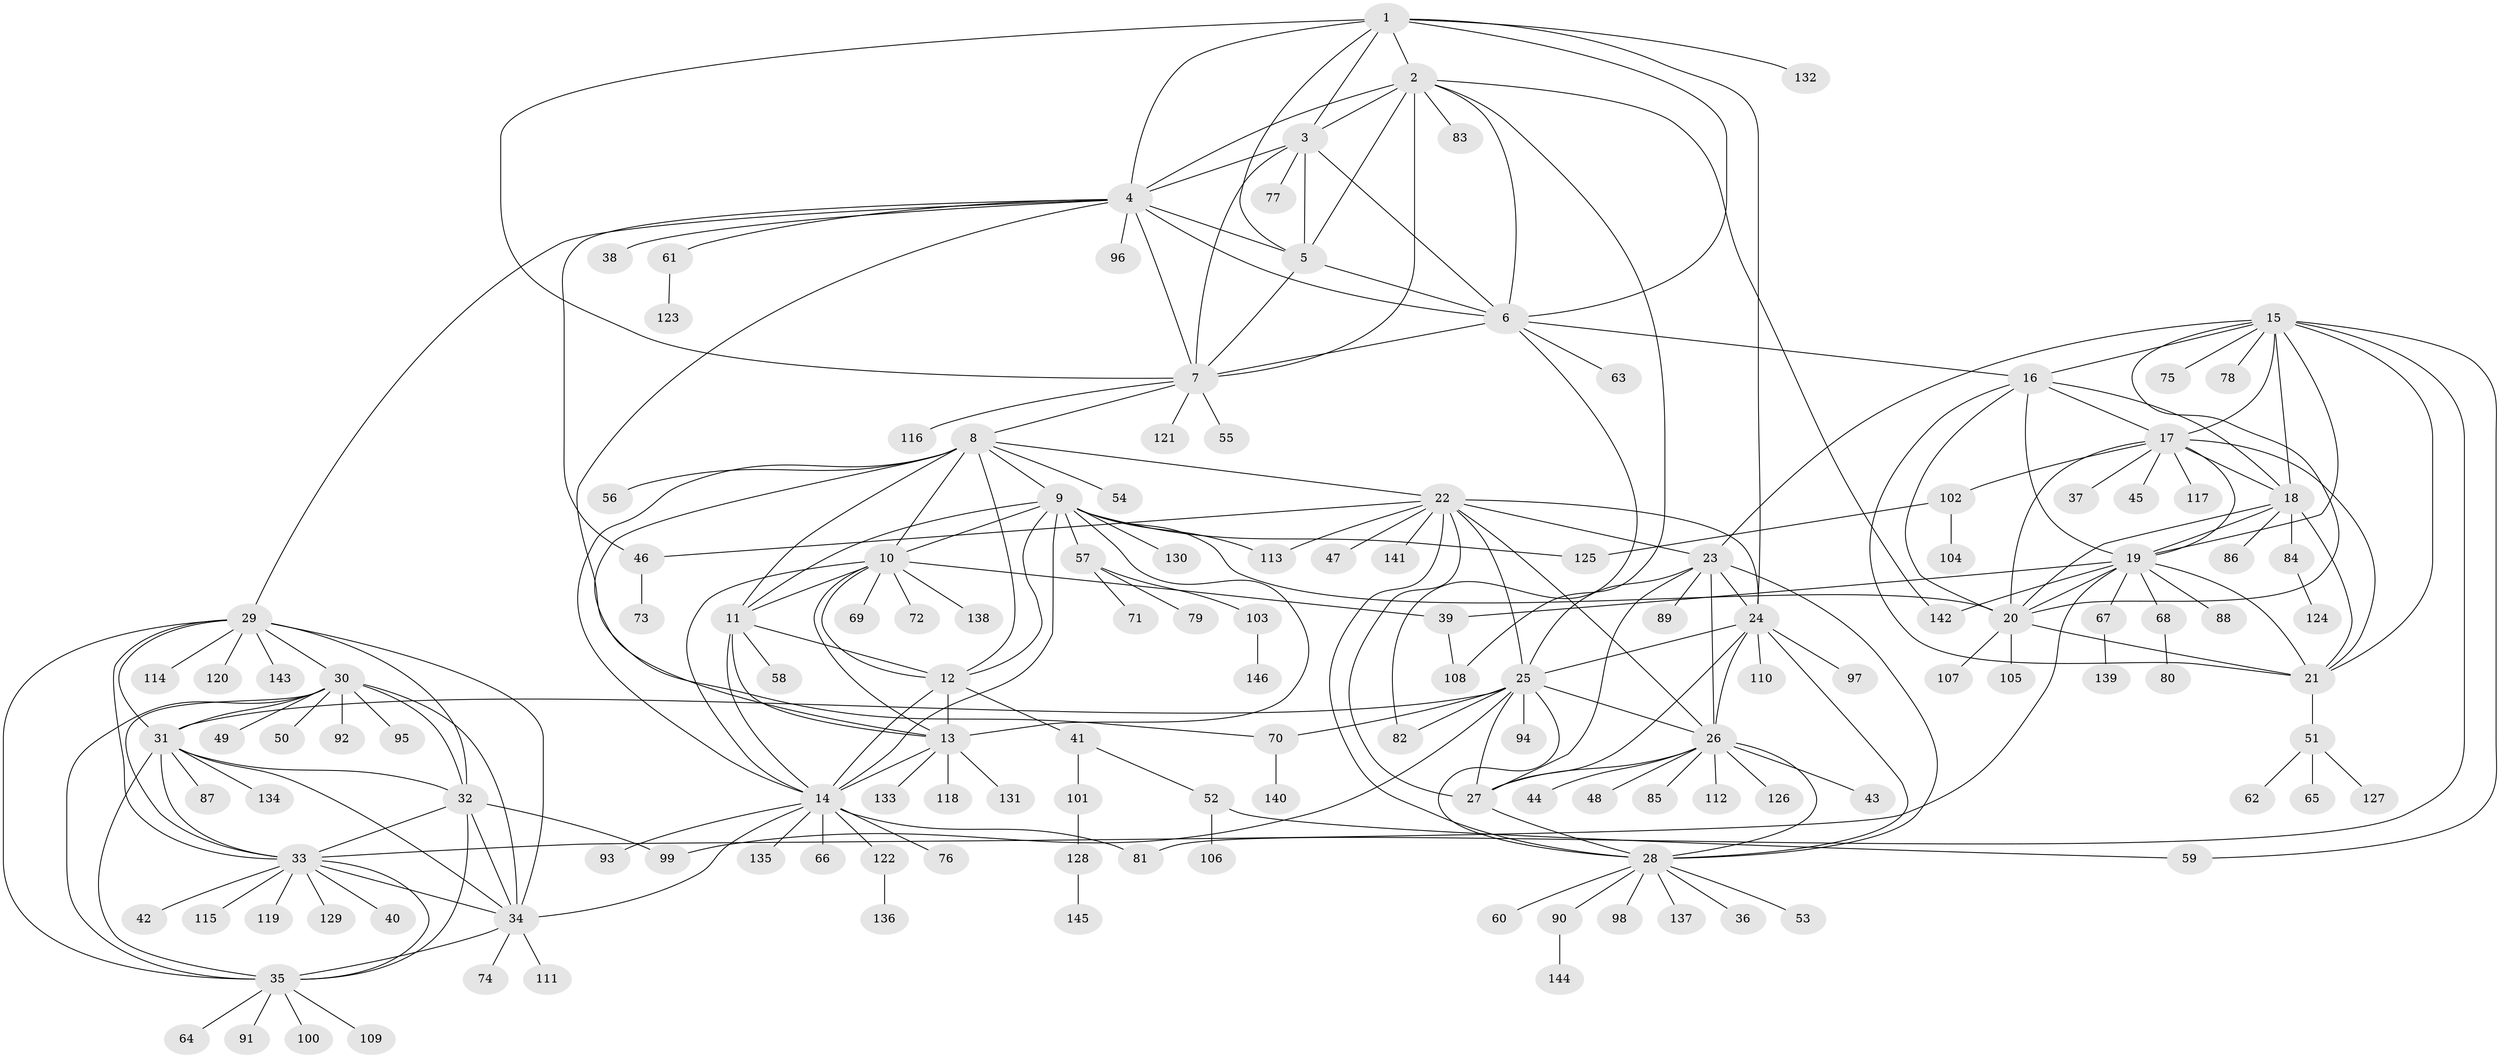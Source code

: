 // Generated by graph-tools (version 1.1) at 2025/02/03/09/25 03:02:42]
// undirected, 146 vertices, 237 edges
graph export_dot {
graph [start="1"]
  node [color=gray90,style=filled];
  1;
  2;
  3;
  4;
  5;
  6;
  7;
  8;
  9;
  10;
  11;
  12;
  13;
  14;
  15;
  16;
  17;
  18;
  19;
  20;
  21;
  22;
  23;
  24;
  25;
  26;
  27;
  28;
  29;
  30;
  31;
  32;
  33;
  34;
  35;
  36;
  37;
  38;
  39;
  40;
  41;
  42;
  43;
  44;
  45;
  46;
  47;
  48;
  49;
  50;
  51;
  52;
  53;
  54;
  55;
  56;
  57;
  58;
  59;
  60;
  61;
  62;
  63;
  64;
  65;
  66;
  67;
  68;
  69;
  70;
  71;
  72;
  73;
  74;
  75;
  76;
  77;
  78;
  79;
  80;
  81;
  82;
  83;
  84;
  85;
  86;
  87;
  88;
  89;
  90;
  91;
  92;
  93;
  94;
  95;
  96;
  97;
  98;
  99;
  100;
  101;
  102;
  103;
  104;
  105;
  106;
  107;
  108;
  109;
  110;
  111;
  112;
  113;
  114;
  115;
  116;
  117;
  118;
  119;
  120;
  121;
  122;
  123;
  124;
  125;
  126;
  127;
  128;
  129;
  130;
  131;
  132;
  133;
  134;
  135;
  136;
  137;
  138;
  139;
  140;
  141;
  142;
  143;
  144;
  145;
  146;
  1 -- 2;
  1 -- 3;
  1 -- 4;
  1 -- 5;
  1 -- 6;
  1 -- 7;
  1 -- 24;
  1 -- 132;
  2 -- 3;
  2 -- 4;
  2 -- 5;
  2 -- 6;
  2 -- 7;
  2 -- 83;
  2 -- 108;
  2 -- 142;
  3 -- 4;
  3 -- 5;
  3 -- 6;
  3 -- 7;
  3 -- 77;
  4 -- 5;
  4 -- 6;
  4 -- 7;
  4 -- 29;
  4 -- 38;
  4 -- 46;
  4 -- 61;
  4 -- 70;
  4 -- 96;
  5 -- 6;
  5 -- 7;
  6 -- 7;
  6 -- 16;
  6 -- 63;
  6 -- 82;
  7 -- 8;
  7 -- 55;
  7 -- 116;
  7 -- 121;
  8 -- 9;
  8 -- 10;
  8 -- 11;
  8 -- 12;
  8 -- 13;
  8 -- 14;
  8 -- 22;
  8 -- 54;
  8 -- 56;
  9 -- 10;
  9 -- 11;
  9 -- 12;
  9 -- 13;
  9 -- 14;
  9 -- 20;
  9 -- 57;
  9 -- 113;
  9 -- 125;
  9 -- 130;
  10 -- 11;
  10 -- 12;
  10 -- 13;
  10 -- 14;
  10 -- 39;
  10 -- 69;
  10 -- 72;
  10 -- 138;
  11 -- 12;
  11 -- 13;
  11 -- 14;
  11 -- 58;
  12 -- 13;
  12 -- 14;
  12 -- 41;
  13 -- 14;
  13 -- 118;
  13 -- 131;
  13 -- 133;
  14 -- 34;
  14 -- 66;
  14 -- 76;
  14 -- 81;
  14 -- 93;
  14 -- 122;
  14 -- 135;
  15 -- 16;
  15 -- 17;
  15 -- 18;
  15 -- 19;
  15 -- 20;
  15 -- 21;
  15 -- 23;
  15 -- 59;
  15 -- 75;
  15 -- 78;
  15 -- 81;
  16 -- 17;
  16 -- 18;
  16 -- 19;
  16 -- 20;
  16 -- 21;
  17 -- 18;
  17 -- 19;
  17 -- 20;
  17 -- 21;
  17 -- 37;
  17 -- 45;
  17 -- 102;
  17 -- 117;
  18 -- 19;
  18 -- 20;
  18 -- 21;
  18 -- 84;
  18 -- 86;
  19 -- 20;
  19 -- 21;
  19 -- 33;
  19 -- 39;
  19 -- 67;
  19 -- 68;
  19 -- 88;
  19 -- 142;
  20 -- 21;
  20 -- 105;
  20 -- 107;
  21 -- 51;
  22 -- 23;
  22 -- 24;
  22 -- 25;
  22 -- 26;
  22 -- 27;
  22 -- 28;
  22 -- 46;
  22 -- 47;
  22 -- 113;
  22 -- 141;
  23 -- 24;
  23 -- 25;
  23 -- 26;
  23 -- 27;
  23 -- 28;
  23 -- 89;
  24 -- 25;
  24 -- 26;
  24 -- 27;
  24 -- 28;
  24 -- 97;
  24 -- 110;
  25 -- 26;
  25 -- 27;
  25 -- 28;
  25 -- 31;
  25 -- 70;
  25 -- 82;
  25 -- 94;
  25 -- 99;
  26 -- 27;
  26 -- 28;
  26 -- 43;
  26 -- 44;
  26 -- 48;
  26 -- 85;
  26 -- 112;
  26 -- 126;
  27 -- 28;
  28 -- 36;
  28 -- 53;
  28 -- 60;
  28 -- 90;
  28 -- 98;
  28 -- 137;
  29 -- 30;
  29 -- 31;
  29 -- 32;
  29 -- 33;
  29 -- 34;
  29 -- 35;
  29 -- 114;
  29 -- 120;
  29 -- 143;
  30 -- 31;
  30 -- 32;
  30 -- 33;
  30 -- 34;
  30 -- 35;
  30 -- 49;
  30 -- 50;
  30 -- 92;
  30 -- 95;
  31 -- 32;
  31 -- 33;
  31 -- 34;
  31 -- 35;
  31 -- 87;
  31 -- 134;
  32 -- 33;
  32 -- 34;
  32 -- 35;
  32 -- 99;
  33 -- 34;
  33 -- 35;
  33 -- 40;
  33 -- 42;
  33 -- 115;
  33 -- 119;
  33 -- 129;
  34 -- 35;
  34 -- 74;
  34 -- 111;
  35 -- 64;
  35 -- 91;
  35 -- 100;
  35 -- 109;
  39 -- 108;
  41 -- 52;
  41 -- 101;
  46 -- 73;
  51 -- 62;
  51 -- 65;
  51 -- 127;
  52 -- 59;
  52 -- 106;
  57 -- 71;
  57 -- 79;
  57 -- 103;
  61 -- 123;
  67 -- 139;
  68 -- 80;
  70 -- 140;
  84 -- 124;
  90 -- 144;
  101 -- 128;
  102 -- 104;
  102 -- 125;
  103 -- 146;
  122 -- 136;
  128 -- 145;
}
